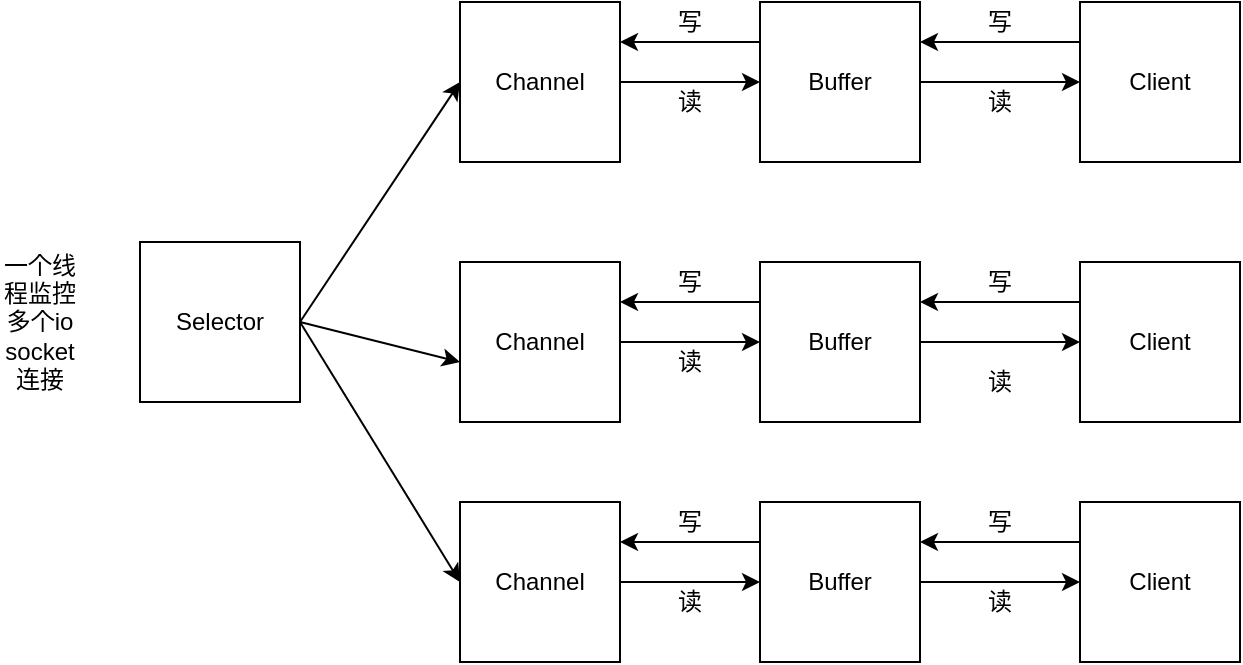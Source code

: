 <mxfile version="10.3.5" type="github"><diagram id="4TiJIWqi7n0KA_tn2uFV" name="Page-1"><mxGraphModel dx="998" dy="452" grid="1" gridSize="10" guides="1" tooltips="1" connect="1" arrows="1" fold="1" page="1" pageScale="1" pageWidth="827" pageHeight="1169" math="0" shadow="0"><root><mxCell id="0"/><mxCell id="1" parent="0"/><mxCell id="jhjDjk9VUDj-0FEdRNTm-10" style="edgeStyle=none;rounded=0;orthogonalLoop=1;jettySize=auto;html=1;exitX=1;exitY=0.5;exitDx=0;exitDy=0;entryX=0;entryY=0.5;entryDx=0;entryDy=0;" edge="1" parent="1" source="jhjDjk9VUDj-0FEdRNTm-1" target="jhjDjk9VUDj-0FEdRNTm-2"><mxGeometry relative="1" as="geometry"/></mxCell><mxCell id="jhjDjk9VUDj-0FEdRNTm-29" style="edgeStyle=none;rounded=0;orthogonalLoop=1;jettySize=auto;html=1;exitX=1;exitY=0.5;exitDx=0;exitDy=0;entryX=0;entryY=0.625;entryDx=0;entryDy=0;entryPerimeter=0;" edge="1" parent="1" source="jhjDjk9VUDj-0FEdRNTm-1" target="jhjDjk9VUDj-0FEdRNTm-11"><mxGeometry relative="1" as="geometry"/></mxCell><mxCell id="jhjDjk9VUDj-0FEdRNTm-30" style="edgeStyle=none;rounded=0;orthogonalLoop=1;jettySize=auto;html=1;exitX=1;exitY=0.5;exitDx=0;exitDy=0;entryX=0;entryY=0.5;entryDx=0;entryDy=0;" edge="1" parent="1" source="jhjDjk9VUDj-0FEdRNTm-1" target="jhjDjk9VUDj-0FEdRNTm-23"><mxGeometry relative="1" as="geometry"/></mxCell><mxCell id="jhjDjk9VUDj-0FEdRNTm-1" value="" style="whiteSpace=wrap;html=1;aspect=fixed;" vertex="1" parent="1"><mxGeometry x="130" y="140" width="80" height="80" as="geometry"/></mxCell><mxCell id="jhjDjk9VUDj-0FEdRNTm-31" style="edgeStyle=none;rounded=0;orthogonalLoop=1;jettySize=auto;html=1;exitX=1;exitY=0.5;exitDx=0;exitDy=0;entryX=0;entryY=0.5;entryDx=0;entryDy=0;" edge="1" parent="1" source="jhjDjk9VUDj-0FEdRNTm-2" target="jhjDjk9VUDj-0FEdRNTm-3"><mxGeometry relative="1" as="geometry"/></mxCell><mxCell id="jhjDjk9VUDj-0FEdRNTm-2" value="" style="whiteSpace=wrap;html=1;aspect=fixed;" vertex="1" parent="1"><mxGeometry x="290" y="20" width="80" height="80" as="geometry"/></mxCell><mxCell id="jhjDjk9VUDj-0FEdRNTm-32" style="edgeStyle=none;rounded=0;orthogonalLoop=1;jettySize=auto;html=1;exitX=0;exitY=0.25;exitDx=0;exitDy=0;entryX=1;entryY=0.25;entryDx=0;entryDy=0;" edge="1" parent="1" source="jhjDjk9VUDj-0FEdRNTm-3" target="jhjDjk9VUDj-0FEdRNTm-2"><mxGeometry relative="1" as="geometry"/></mxCell><mxCell id="jhjDjk9VUDj-0FEdRNTm-54" style="edgeStyle=none;rounded=0;orthogonalLoop=1;jettySize=auto;html=1;exitX=1;exitY=0.5;exitDx=0;exitDy=0;entryX=0;entryY=0.5;entryDx=0;entryDy=0;" edge="1" parent="1" source="jhjDjk9VUDj-0FEdRNTm-3" target="jhjDjk9VUDj-0FEdRNTm-4"><mxGeometry relative="1" as="geometry"/></mxCell><mxCell id="jhjDjk9VUDj-0FEdRNTm-3" value="" style="whiteSpace=wrap;html=1;aspect=fixed;" vertex="1" parent="1"><mxGeometry x="440" y="20" width="80" height="80" as="geometry"/></mxCell><mxCell id="jhjDjk9VUDj-0FEdRNTm-53" style="edgeStyle=none;rounded=0;orthogonalLoop=1;jettySize=auto;html=1;exitX=0;exitY=0.25;exitDx=0;exitDy=0;entryX=1;entryY=0.25;entryDx=0;entryDy=0;" edge="1" parent="1" source="jhjDjk9VUDj-0FEdRNTm-4" target="jhjDjk9VUDj-0FEdRNTm-3"><mxGeometry relative="1" as="geometry"/></mxCell><mxCell id="jhjDjk9VUDj-0FEdRNTm-4" value="" style="whiteSpace=wrap;html=1;aspect=fixed;" vertex="1" parent="1"><mxGeometry x="600" y="20" width="80" height="80" as="geometry"/></mxCell><mxCell id="jhjDjk9VUDj-0FEdRNTm-5" value="Client" style="text;html=1;strokeColor=none;fillColor=none;align=center;verticalAlign=middle;whiteSpace=wrap;rounded=0;" vertex="1" parent="1"><mxGeometry x="620" y="50" width="40" height="20" as="geometry"/></mxCell><mxCell id="jhjDjk9VUDj-0FEdRNTm-6" value="Buffer" style="text;html=1;strokeColor=none;fillColor=none;align=center;verticalAlign=middle;whiteSpace=wrap;rounded=0;" vertex="1" parent="1"><mxGeometry x="460" y="50" width="40" height="20" as="geometry"/></mxCell><mxCell id="jhjDjk9VUDj-0FEdRNTm-7" value="Channel" style="text;html=1;strokeColor=none;fillColor=none;align=center;verticalAlign=middle;whiteSpace=wrap;rounded=0;" vertex="1" parent="1"><mxGeometry x="310" y="50" width="40" height="20" as="geometry"/></mxCell><mxCell id="jhjDjk9VUDj-0FEdRNTm-8" value="Selector&lt;br&gt;" style="text;html=1;strokeColor=none;fillColor=none;align=center;verticalAlign=middle;whiteSpace=wrap;rounded=0;" vertex="1" parent="1"><mxGeometry x="150" y="170" width="40" height="20" as="geometry"/></mxCell><mxCell id="jhjDjk9VUDj-0FEdRNTm-33" style="edgeStyle=none;rounded=0;orthogonalLoop=1;jettySize=auto;html=1;exitX=1;exitY=0.5;exitDx=0;exitDy=0;entryX=0;entryY=0.5;entryDx=0;entryDy=0;" edge="1" parent="1" source="jhjDjk9VUDj-0FEdRNTm-11" target="jhjDjk9VUDj-0FEdRNTm-12"><mxGeometry relative="1" as="geometry"/></mxCell><mxCell id="jhjDjk9VUDj-0FEdRNTm-11" value="" style="whiteSpace=wrap;html=1;aspect=fixed;" vertex="1" parent="1"><mxGeometry x="290" y="150" width="80" height="80" as="geometry"/></mxCell><mxCell id="jhjDjk9VUDj-0FEdRNTm-34" style="edgeStyle=none;rounded=0;orthogonalLoop=1;jettySize=auto;html=1;exitX=0;exitY=0.25;exitDx=0;exitDy=0;entryX=1;entryY=0.25;entryDx=0;entryDy=0;" edge="1" parent="1" source="jhjDjk9VUDj-0FEdRNTm-12" target="jhjDjk9VUDj-0FEdRNTm-11"><mxGeometry relative="1" as="geometry"/></mxCell><mxCell id="jhjDjk9VUDj-0FEdRNTm-48" style="edgeStyle=none;rounded=0;orthogonalLoop=1;jettySize=auto;html=1;entryX=0;entryY=0.5;entryDx=0;entryDy=0;" edge="1" parent="1" source="jhjDjk9VUDj-0FEdRNTm-12" target="jhjDjk9VUDj-0FEdRNTm-13"><mxGeometry relative="1" as="geometry"/></mxCell><mxCell id="jhjDjk9VUDj-0FEdRNTm-12" value="" style="whiteSpace=wrap;html=1;aspect=fixed;" vertex="1" parent="1"><mxGeometry x="440" y="150" width="80" height="80" as="geometry"/></mxCell><mxCell id="jhjDjk9VUDj-0FEdRNTm-49" style="edgeStyle=none;rounded=0;orthogonalLoop=1;jettySize=auto;html=1;exitX=0;exitY=0.25;exitDx=0;exitDy=0;entryX=1;entryY=0.25;entryDx=0;entryDy=0;" edge="1" parent="1" source="jhjDjk9VUDj-0FEdRNTm-13" target="jhjDjk9VUDj-0FEdRNTm-12"><mxGeometry relative="1" as="geometry"/></mxCell><mxCell id="jhjDjk9VUDj-0FEdRNTm-13" value="" style="whiteSpace=wrap;html=1;aspect=fixed;" vertex="1" parent="1"><mxGeometry x="600" y="150" width="80" height="80" as="geometry"/></mxCell><mxCell id="jhjDjk9VUDj-0FEdRNTm-14" value="Client" style="text;html=1;strokeColor=none;fillColor=none;align=center;verticalAlign=middle;whiteSpace=wrap;rounded=0;" vertex="1" parent="1"><mxGeometry x="620" y="180" width="40" height="20" as="geometry"/></mxCell><mxCell id="jhjDjk9VUDj-0FEdRNTm-15" value="Buffer" style="text;html=1;strokeColor=none;fillColor=none;align=center;verticalAlign=middle;whiteSpace=wrap;rounded=0;" vertex="1" parent="1"><mxGeometry x="460" y="180" width="40" height="20" as="geometry"/></mxCell><mxCell id="jhjDjk9VUDj-0FEdRNTm-16" value="Channel" style="text;html=1;strokeColor=none;fillColor=none;align=center;verticalAlign=middle;whiteSpace=wrap;rounded=0;" vertex="1" parent="1"><mxGeometry x="310" y="180" width="40" height="20" as="geometry"/></mxCell><mxCell id="jhjDjk9VUDj-0FEdRNTm-58" style="edgeStyle=none;rounded=0;orthogonalLoop=1;jettySize=auto;html=1;exitX=1;exitY=0.5;exitDx=0;exitDy=0;entryX=0;entryY=0.5;entryDx=0;entryDy=0;" edge="1" parent="1" source="jhjDjk9VUDj-0FEdRNTm-23" target="jhjDjk9VUDj-0FEdRNTm-24"><mxGeometry relative="1" as="geometry"/></mxCell><mxCell id="jhjDjk9VUDj-0FEdRNTm-23" value="" style="whiteSpace=wrap;html=1;aspect=fixed;" vertex="1" parent="1"><mxGeometry x="290" y="270" width="80" height="80" as="geometry"/></mxCell><mxCell id="jhjDjk9VUDj-0FEdRNTm-51" style="edgeStyle=none;rounded=0;orthogonalLoop=1;jettySize=auto;html=1;entryX=0;entryY=0.5;entryDx=0;entryDy=0;" edge="1" parent="1" source="jhjDjk9VUDj-0FEdRNTm-24" target="jhjDjk9VUDj-0FEdRNTm-25"><mxGeometry relative="1" as="geometry"/></mxCell><mxCell id="jhjDjk9VUDj-0FEdRNTm-57" style="edgeStyle=none;rounded=0;orthogonalLoop=1;jettySize=auto;html=1;exitX=0;exitY=0.25;exitDx=0;exitDy=0;entryX=1;entryY=0.25;entryDx=0;entryDy=0;" edge="1" parent="1" source="jhjDjk9VUDj-0FEdRNTm-24" target="jhjDjk9VUDj-0FEdRNTm-23"><mxGeometry relative="1" as="geometry"/></mxCell><mxCell id="jhjDjk9VUDj-0FEdRNTm-24" value="" style="whiteSpace=wrap;html=1;aspect=fixed;" vertex="1" parent="1"><mxGeometry x="440" y="270" width="80" height="80" as="geometry"/></mxCell><mxCell id="jhjDjk9VUDj-0FEdRNTm-50" style="edgeStyle=none;rounded=0;orthogonalLoop=1;jettySize=auto;html=1;exitX=0;exitY=0.25;exitDx=0;exitDy=0;entryX=1;entryY=0.25;entryDx=0;entryDy=0;" edge="1" parent="1" source="jhjDjk9VUDj-0FEdRNTm-25" target="jhjDjk9VUDj-0FEdRNTm-24"><mxGeometry relative="1" as="geometry"/></mxCell><mxCell id="jhjDjk9VUDj-0FEdRNTm-25" value="" style="whiteSpace=wrap;html=1;aspect=fixed;" vertex="1" parent="1"><mxGeometry x="600" y="270" width="80" height="80" as="geometry"/></mxCell><mxCell id="jhjDjk9VUDj-0FEdRNTm-26" value="Client" style="text;html=1;strokeColor=none;fillColor=none;align=center;verticalAlign=middle;whiteSpace=wrap;rounded=0;" vertex="1" parent="1"><mxGeometry x="620" y="300" width="40" height="20" as="geometry"/></mxCell><mxCell id="jhjDjk9VUDj-0FEdRNTm-27" value="Buffer" style="text;html=1;strokeColor=none;fillColor=none;align=center;verticalAlign=middle;whiteSpace=wrap;rounded=0;" vertex="1" parent="1"><mxGeometry x="460" y="300" width="40" height="20" as="geometry"/></mxCell><mxCell id="jhjDjk9VUDj-0FEdRNTm-28" value="Channel" style="text;html=1;strokeColor=none;fillColor=none;align=center;verticalAlign=middle;whiteSpace=wrap;rounded=0;" vertex="1" parent="1"><mxGeometry x="310" y="300" width="40" height="20" as="geometry"/></mxCell><mxCell id="jhjDjk9VUDj-0FEdRNTm-35" value="写" style="text;html=1;strokeColor=none;fillColor=none;align=center;verticalAlign=middle;whiteSpace=wrap;rounded=0;" vertex="1" parent="1"><mxGeometry x="385" y="150" width="40" height="20" as="geometry"/></mxCell><mxCell id="jhjDjk9VUDj-0FEdRNTm-36" value="读" style="text;html=1;strokeColor=none;fillColor=none;align=center;verticalAlign=middle;whiteSpace=wrap;rounded=0;" vertex="1" parent="1"><mxGeometry x="385" y="190" width="40" height="20" as="geometry"/></mxCell><mxCell id="jhjDjk9VUDj-0FEdRNTm-37" value="写" style="text;html=1;strokeColor=none;fillColor=none;align=center;verticalAlign=middle;whiteSpace=wrap;rounded=0;" vertex="1" parent="1"><mxGeometry x="385" y="20" width="40" height="20" as="geometry"/></mxCell><mxCell id="jhjDjk9VUDj-0FEdRNTm-38" value="读" style="text;html=1;strokeColor=none;fillColor=none;align=center;verticalAlign=middle;whiteSpace=wrap;rounded=0;" vertex="1" parent="1"><mxGeometry x="385" y="60" width="40" height="20" as="geometry"/></mxCell><mxCell id="jhjDjk9VUDj-0FEdRNTm-39" value="写" style="text;html=1;strokeColor=none;fillColor=none;align=center;verticalAlign=middle;whiteSpace=wrap;rounded=0;" vertex="1" parent="1"><mxGeometry x="385" y="270" width="40" height="20" as="geometry"/></mxCell><mxCell id="jhjDjk9VUDj-0FEdRNTm-40" value="读" style="text;html=1;strokeColor=none;fillColor=none;align=center;verticalAlign=middle;whiteSpace=wrap;rounded=0;" vertex="1" parent="1"><mxGeometry x="385" y="310" width="40" height="20" as="geometry"/></mxCell><mxCell id="jhjDjk9VUDj-0FEdRNTm-41" value="写" style="text;html=1;strokeColor=none;fillColor=none;align=center;verticalAlign=middle;whiteSpace=wrap;rounded=0;" vertex="1" parent="1"><mxGeometry x="540" y="20" width="40" height="20" as="geometry"/></mxCell><mxCell id="jhjDjk9VUDj-0FEdRNTm-42" value="读" style="text;html=1;strokeColor=none;fillColor=none;align=center;verticalAlign=middle;whiteSpace=wrap;rounded=0;" vertex="1" parent="1"><mxGeometry x="540" y="60" width="40" height="20" as="geometry"/></mxCell><mxCell id="jhjDjk9VUDj-0FEdRNTm-43" value="写" style="text;html=1;strokeColor=none;fillColor=none;align=center;verticalAlign=middle;whiteSpace=wrap;rounded=0;" vertex="1" parent="1"><mxGeometry x="540" y="150" width="40" height="20" as="geometry"/></mxCell><mxCell id="jhjDjk9VUDj-0FEdRNTm-44" value="读" style="text;html=1;strokeColor=none;fillColor=none;align=center;verticalAlign=middle;whiteSpace=wrap;rounded=0;" vertex="1" parent="1"><mxGeometry x="540" y="200" width="40" height="20" as="geometry"/></mxCell><mxCell id="jhjDjk9VUDj-0FEdRNTm-45" value="写" style="text;html=1;strokeColor=none;fillColor=none;align=center;verticalAlign=middle;whiteSpace=wrap;rounded=0;" vertex="1" parent="1"><mxGeometry x="540" y="270" width="40" height="20" as="geometry"/></mxCell><mxCell id="jhjDjk9VUDj-0FEdRNTm-46" value="读" style="text;html=1;strokeColor=none;fillColor=none;align=center;verticalAlign=middle;whiteSpace=wrap;rounded=0;" vertex="1" parent="1"><mxGeometry x="540" y="310" width="40" height="20" as="geometry"/></mxCell><mxCell id="jhjDjk9VUDj-0FEdRNTm-61" value="一个线程监控多个io socket连接" style="text;html=1;strokeColor=none;fillColor=none;align=center;verticalAlign=middle;whiteSpace=wrap;rounded=0;" vertex="1" parent="1"><mxGeometry x="60" y="170" width="40" height="20" as="geometry"/></mxCell></root></mxGraphModel></diagram></mxfile>